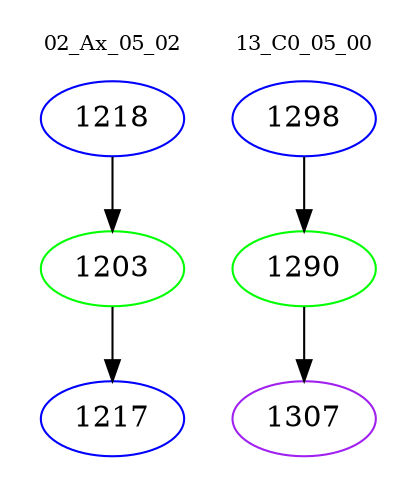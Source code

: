 digraph{
subgraph cluster_0 {
color = white
label = "02_Ax_05_02";
fontsize=10;
T0_1218 [label="1218", color="blue"]
T0_1218 -> T0_1203 [color="black"]
T0_1203 [label="1203", color="green"]
T0_1203 -> T0_1217 [color="black"]
T0_1217 [label="1217", color="blue"]
}
subgraph cluster_1 {
color = white
label = "13_C0_05_00";
fontsize=10;
T1_1298 [label="1298", color="blue"]
T1_1298 -> T1_1290 [color="black"]
T1_1290 [label="1290", color="green"]
T1_1290 -> T1_1307 [color="black"]
T1_1307 [label="1307", color="purple"]
}
}
